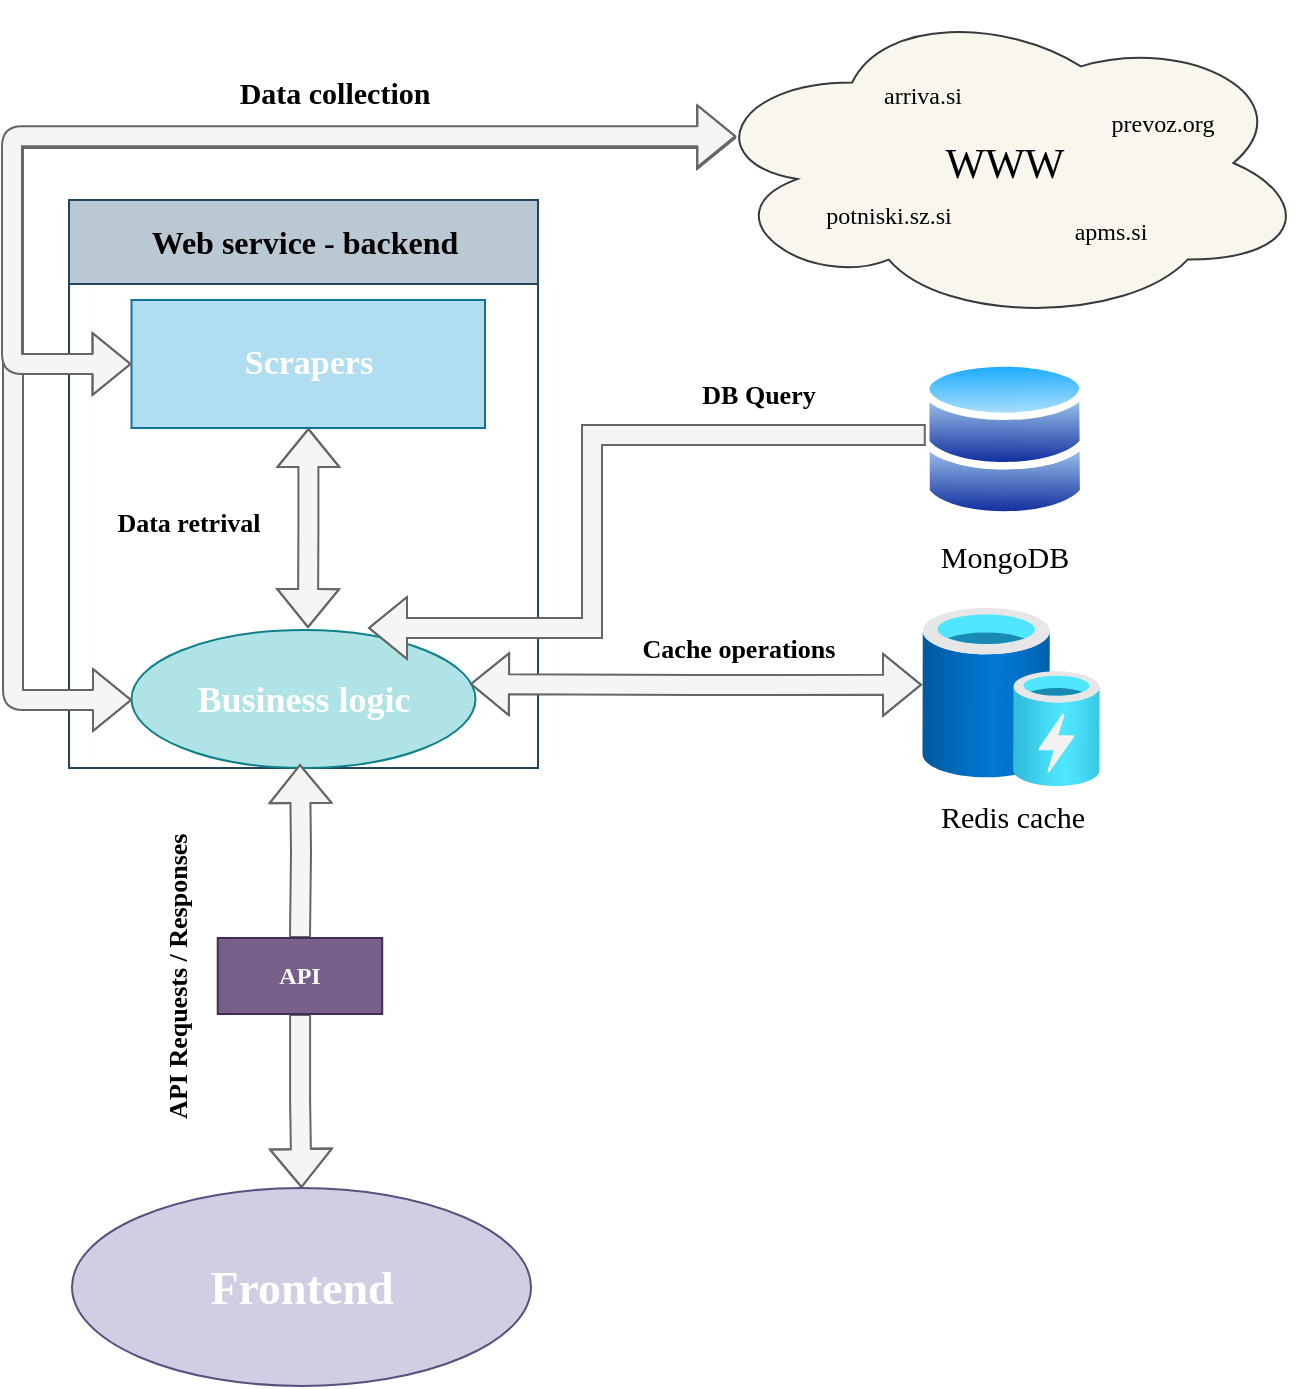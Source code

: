 <mxfile border="50" scale="3" compressed="false" locked="false" version="26.2.14">
  <diagram name="Blank" id="YmL12bMKpDGza6XwsDPr">
    <mxGraphModel dx="2626" dy="1150" grid="0" gridSize="10" guides="1" tooltips="1" connect="1" arrows="1" fold="1" page="0" pageScale="1" pageWidth="827" pageHeight="1169" background="#FFFFFF" math="1" shadow="0">
      <root>
        <mxCell id="X5NqExCQtvZxIxQ7pmgY-0" />
        <mxCell id="1" parent="X5NqExCQtvZxIxQ7pmgY-0" />
        <mxCell id="3iujyiFIKv-xdqHL7t24-1" value="&lt;div style=&quot;font-size: 15px;&quot;&gt;&lt;font style=&quot;font-size: 15px;&quot;&gt;MongoDB&lt;/font&gt;&lt;/div&gt;&lt;div style=&quot;font-size: 15px;&quot;&gt;&lt;font style=&quot;font-size: 15px;&quot;&gt;&lt;br&gt;&lt;/font&gt;&lt;/div&gt;" style="image;aspect=fixed;perimeter=ellipsePerimeter;html=1;align=center;shadow=0;dashed=0;spacingTop=3;image=img/lib/active_directory/databases.svg;fontFamily=Verdana;" parent="1" vertex="1">
          <mxGeometry x="-465" y="169" width="82.65" height="81" as="geometry" />
        </mxCell>
        <mxCell id="3iujyiFIKv-xdqHL7t24-2" value="&lt;div style=&quot;font-size: 15px;&quot;&gt;&lt;font style=&quot;font-size: 15px;&quot;&gt;Redis cache&lt;/font&gt;&lt;/div&gt;&lt;div style=&quot;font-size: 15px;&quot;&gt;&lt;font style=&quot;font-size: 15px;&quot;&gt;&lt;br&gt;&lt;/font&gt;&lt;/div&gt;" style="image;aspect=fixed;html=1;points=[];align=center;fontSize=12;image=img/lib/azure2/general/Cache.svg;fontFamily=Verdana;" parent="1" vertex="1">
          <mxGeometry x="-465" y="294" width="89" height="89" as="geometry" />
        </mxCell>
        <mxCell id="3iujyiFIKv-xdqHL7t24-29" style="edgeStyle=orthogonalEdgeStyle;rounded=0;orthogonalLoop=1;jettySize=auto;html=1;entryX=0.5;entryY=0;entryDx=0;entryDy=0;shape=flexArrow;startArrow=none;fillColor=#f5f5f5;fillStyle=solid;gradientDirection=north;startFill=0;strokeColor=#666666;fontFamily=Verdana;" parent="1" source="7NyOA-QyOS0l97fLP46v-43" target="3iujyiFIKv-xdqHL7t24-8" edge="1">
          <mxGeometry relative="1" as="geometry">
            <mxPoint x="-776" y="372" as="sourcePoint" />
          </mxGeometry>
        </mxCell>
        <mxCell id="3iujyiFIKv-xdqHL7t24-4" value="&lt;font style=&quot;font-size: 16px;&quot;&gt;Web service - backend&lt;/font&gt;" style="swimlane;whiteSpace=wrap;html=1;startSize=42;fillColor=#bac8d3;strokeColor=#23445d;fontFamily=Verdana;" parent="1" vertex="1">
          <mxGeometry x="-891.5" y="90" width="234.5" height="284" as="geometry" />
        </mxCell>
        <mxCell id="7NyOA-QyOS0l97fLP46v-3" value="&lt;font color=&quot;#ffffff&quot; size=&quot;1&quot;&gt;&lt;b style=&quot;font-size: 17px;&quot;&gt;Scrapers&lt;/b&gt;&lt;/font&gt;" style="whiteSpace=wrap;html=1;fillColor=#b1ddf0;strokeColor=#10739e;fontFamily=Verdana;" parent="3iujyiFIKv-xdqHL7t24-4" vertex="1">
          <mxGeometry x="31.25" y="50" width="176.75" height="64" as="geometry" />
        </mxCell>
        <mxCell id="7NyOA-QyOS0l97fLP46v-5" value="&lt;font color=&quot;#ffffff&quot; style=&quot;font-size: 18px;&quot;&gt;&lt;b&gt;Business logic&lt;/b&gt;&lt;/font&gt;" style="ellipse;whiteSpace=wrap;html=1;fillColor=#b0e3e6;strokeColor=#0e8088;fontFamily=Verdana;" parent="3iujyiFIKv-xdqHL7t24-4" vertex="1">
          <mxGeometry x="31.25" y="215" width="172" height="69" as="geometry" />
        </mxCell>
        <mxCell id="7NyOA-QyOS0l97fLP46v-41" style="edgeStyle=orthogonalEdgeStyle;rounded=0;orthogonalLoop=1;jettySize=auto;html=1;shape=flexArrow;startArrow=block;entryX=0.513;entryY=-0.014;entryDx=0;entryDy=0;entryPerimeter=0;fillColor=#f5f5f5;strokeColor=#666666;fontFamily=Verdana;" parent="3iujyiFIKv-xdqHL7t24-4" source="7NyOA-QyOS0l97fLP46v-3" target="7NyOA-QyOS0l97fLP46v-5" edge="1">
          <mxGeometry relative="1" as="geometry">
            <mxPoint x="120.5" y="215" as="targetPoint" />
          </mxGeometry>
        </mxCell>
        <mxCell id="7NyOA-QyOS0l97fLP46v-53" value="&lt;font style=&quot;font-size: 13px;&quot;&gt;&lt;b&gt;Data retrival&lt;br&gt;&lt;/b&gt;&lt;/font&gt;" style="text;html=1;align=center;verticalAlign=middle;resizable=0;points=[];autosize=1;strokeColor=none;fillColor=none;rotation=0;fontFamily=Verdana;" parent="3iujyiFIKv-xdqHL7t24-4" vertex="1">
          <mxGeometry x="4.5" y="147" width="110" height="28" as="geometry" />
        </mxCell>
        <mxCell id="QGBh9gOZioFPPlRBI3XB-2" style="edgeStyle=orthogonalEdgeStyle;rounded=1;orthogonalLoop=1;jettySize=auto;html=1;exitX=0;exitY=0.5;exitDx=0;exitDy=0;curved=0;shape=flexArrow;fillColor=#f5f5f5;strokeColor=#666666;fontFamily=Verdana;startArrow=block;" parent="3iujyiFIKv-xdqHL7t24-4" edge="1">
          <mxGeometry relative="1" as="geometry">
            <mxPoint x="31.5" y="250" as="sourcePoint" />
            <mxPoint x="333.5" y="-31" as="targetPoint" />
            <Array as="points">
              <mxPoint x="-28" y="250" />
              <mxPoint x="-28" y="-31" />
            </Array>
          </mxGeometry>
        </mxCell>
        <mxCell id="3iujyiFIKv-xdqHL7t24-8" value="&lt;font style=&quot;font-size: 23px;&quot; color=&quot;#ffffff&quot;&gt;&lt;b&gt;Frontend&lt;/b&gt;&lt;/font&gt;" style="ellipse;whiteSpace=wrap;html=1;fillColor=#d0cee2;strokeColor=#56517e;fontFamily=Verdana;" parent="1" vertex="1">
          <mxGeometry x="-890" y="584" width="229.5" height="99" as="geometry" />
        </mxCell>
        <mxCell id="3iujyiFIKv-xdqHL7t24-25" style="edgeStyle=orthogonalEdgeStyle;rounded=0;orthogonalLoop=1;jettySize=auto;html=1;shape=flexArrow;startArrow=block;entryX=0;entryY=0.431;entryDx=0;entryDy=0;entryPerimeter=0;fillColor=#f5f5f5;strokeColor=#666666;fontFamily=Verdana;" parent="1" target="3iujyiFIKv-xdqHL7t24-2" edge="1">
          <mxGeometry relative="1" as="geometry">
            <mxPoint x="-691" y="332" as="sourcePoint" />
            <mxPoint x="-468" y="332" as="targetPoint" />
          </mxGeometry>
        </mxCell>
        <mxCell id="3iujyiFIKv-xdqHL7t24-28" style="edgeStyle=orthogonalEdgeStyle;rounded=0;orthogonalLoop=1;jettySize=auto;html=1;shape=flexArrow;startArrow=block;entryX=0.023;entryY=0.475;entryDx=0;entryDy=0;entryPerimeter=0;endArrow=none;endFill=0;fillColor=#f5f5f5;strokeColor=#666666;fontFamily=Verdana;" parent="1" target="3iujyiFIKv-xdqHL7t24-1" edge="1">
          <mxGeometry relative="1" as="geometry">
            <mxPoint x="-742" y="304" as="sourcePoint" />
            <mxPoint x="-468" y="207" as="targetPoint" />
            <Array as="points">
              <mxPoint x="-630" y="304" />
              <mxPoint x="-630" y="207" />
            </Array>
          </mxGeometry>
        </mxCell>
        <mxCell id="7NyOA-QyOS0l97fLP46v-15" value="&lt;font style=&quot;font-size: 13px;&quot;&gt;&lt;b&gt;Cache operations&lt;br&gt;&lt;/b&gt;&lt;/font&gt;" style="text;html=1;align=center;verticalAlign=middle;resizable=0;points=[];autosize=1;strokeColor=none;fillColor=none;fontFamily=Verdana;" parent="1" vertex="1">
          <mxGeometry x="-629" y="300" width="144" height="28" as="geometry" />
        </mxCell>
        <mxCell id="7NyOA-QyOS0l97fLP46v-18" value="&lt;font style=&quot;font-size: 13px;&quot;&gt;&lt;b&gt;DB Query&lt;br&gt;&lt;/b&gt;&lt;/font&gt;" style="text;html=1;align=center;verticalAlign=middle;resizable=0;points=[];autosize=1;strokeColor=none;fillColor=none;fontFamily=Verdana;" parent="1" vertex="1">
          <mxGeometry x="-591" y="173" width="87" height="28" as="geometry" />
        </mxCell>
        <mxCell id="7NyOA-QyOS0l97fLP46v-21" value="&lt;font&gt;&lt;b&gt;API Requests / Responses&lt;/b&gt;&lt;/font&gt;" style="text;html=1;align=center;verticalAlign=middle;resizable=0;points=[];autosize=1;strokeColor=none;fillColor=none;rotation=-90;fontFamily=Verdana;fontSize=13;" parent="1" vertex="1">
          <mxGeometry x="-943.88" y="464.5" width="212" height="28" as="geometry" />
        </mxCell>
        <mxCell id="7NyOA-QyOS0l97fLP46v-24" value="&lt;font style=&quot;font-size: 21px;&quot;&gt;WWW&lt;/font&gt;" style="ellipse;shape=cloud;whiteSpace=wrap;html=1;fillColor=#f9f7ed;strokeColor=#36393d;fontFamily=Verdana;" parent="1" vertex="1">
          <mxGeometry x="-576.17" y="-9" width="305" height="161" as="geometry" />
        </mxCell>
        <mxCell id="7NyOA-QyOS0l97fLP46v-26" value="apms.si" style="text;html=1;align=center;verticalAlign=middle;resizable=0;points=[];autosize=1;fontFamily=Verdana;" parent="1" vertex="1">
          <mxGeometry x="-404" y="93" width="65" height="26" as="geometry" />
        </mxCell>
        <mxCell id="7NyOA-QyOS0l97fLP46v-27" value="arriva.si" style="text;html=1;align=center;verticalAlign=middle;resizable=0;points=[];autosize=1;strokeColor=none;fillColor=none;fontFamily=Verdana;" parent="1" vertex="1">
          <mxGeometry x="-499" y="25" width="67" height="26" as="geometry" />
        </mxCell>
        <mxCell id="7NyOA-QyOS0l97fLP46v-28" value="&lt;div&gt;prevoz.org&lt;br&gt;&lt;/div&gt;" style="text;html=1;align=center;verticalAlign=middle;resizable=0;points=[];autosize=1;strokeColor=none;fillColor=none;fontFamily=Verdana;" parent="1" vertex="1">
          <mxGeometry x="-387" y="39" width="83" height="26" as="geometry" />
        </mxCell>
        <mxCell id="7NyOA-QyOS0l97fLP46v-29" value="potniski.sz.si" style="text;html=1;align=center;verticalAlign=middle;resizable=0;points=[];autosize=1;strokeColor=none;fillColor=none;fontFamily=Verdana;" parent="1" vertex="1">
          <mxGeometry x="-530" y="85" width="96" height="26" as="geometry" />
        </mxCell>
        <mxCell id="7NyOA-QyOS0l97fLP46v-30" style="edgeStyle=orthogonalEdgeStyle;rounded=1;orthogonalLoop=1;jettySize=auto;html=1;exitX=0;exitY=0.5;exitDx=0;exitDy=0;curved=0;shape=flexArrow;entryX=0.06;entryY=0.417;entryDx=0;entryDy=0;entryPerimeter=0;fillColor=#f5f5f5;strokeColor=#666666;fontFamily=Verdana;startArrow=block;" parent="1" source="7NyOA-QyOS0l97fLP46v-3" target="7NyOA-QyOS0l97fLP46v-24" edge="1">
          <mxGeometry relative="1" as="geometry">
            <mxPoint x="-864.25" y="227.6" as="sourcePoint" />
            <mxPoint x="-555.65" y="66.0" as="targetPoint" />
            <Array as="points">
              <mxPoint x="-920" y="172" />
              <mxPoint x="-920" y="58" />
            </Array>
          </mxGeometry>
        </mxCell>
        <mxCell id="7NyOA-QyOS0l97fLP46v-45" value="" style="edgeStyle=orthogonalEdgeStyle;rounded=0;orthogonalLoop=1;jettySize=auto;html=1;entryX=0.5;entryY=0;entryDx=0;entryDy=0;shape=flexArrow;startArrow=block;fillColor=#f5f5f5;fillStyle=solid;gradientDirection=north;startFill=0;endArrow=none;endFill=0;strokeColor=#666666;fontFamily=Verdana;" parent="1" target="7NyOA-QyOS0l97fLP46v-43" edge="1">
          <mxGeometry relative="1" as="geometry">
            <mxPoint x="-776" y="372" as="sourcePoint" />
            <mxPoint x="-776" y="584" as="targetPoint" />
          </mxGeometry>
        </mxCell>
        <mxCell id="7NyOA-QyOS0l97fLP46v-43" value="&lt;font color=&quot;#ffffff&quot;&gt;&lt;b&gt;API&lt;/b&gt;&lt;/font&gt;" style="whiteSpace=wrap;html=1;fillColor=#76608a;strokeColor=#432D57;fontColor=#ffffff;fontFamily=Verdana;" parent="1" vertex="1">
          <mxGeometry x="-817.13" y="459" width="82.25" height="38" as="geometry" />
        </mxCell>
        <mxCell id="7NyOA-QyOS0l97fLP46v-48" value="&lt;font style=&quot;font-size: 15px;&quot;&gt;&lt;font style=&quot;font-size: 15px;&quot;&gt;&lt;b&gt;Data collection&lt;br&gt;&lt;/b&gt;&lt;/font&gt;&lt;/font&gt;" style="text;html=1;align=center;verticalAlign=middle;resizable=0;points=[];autosize=1;strokeColor=none;fillColor=none;rotation=0;fontFamily=Verdana;" parent="1" vertex="1">
          <mxGeometry x="-831" y="21" width="144" height="30" as="geometry" />
        </mxCell>
      </root>
    </mxGraphModel>
  </diagram>
</mxfile>
